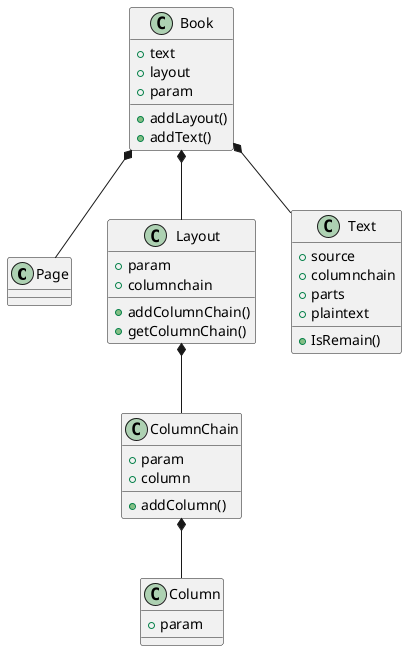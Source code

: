 @startuml

class Page {

}

class Book {
    + text
    + layout
    + param
    + addLayout()
    + addText()
}

class Layout {
    + param
    + columnchain
    + addColumnChain()
    + getColumnChain()
}

class ColumnChain {
    + param
    + column
    + addColumn()
}

class Column {
    + param
}

class Text {
    + source
    + columnchain
    + parts
    + plaintext
    + IsRemain()
}

Book *-- Text
Book *-- Layout
Book *-- Page
Layout *-- ColumnChain
ColumnChain *-- Column


@enduml

